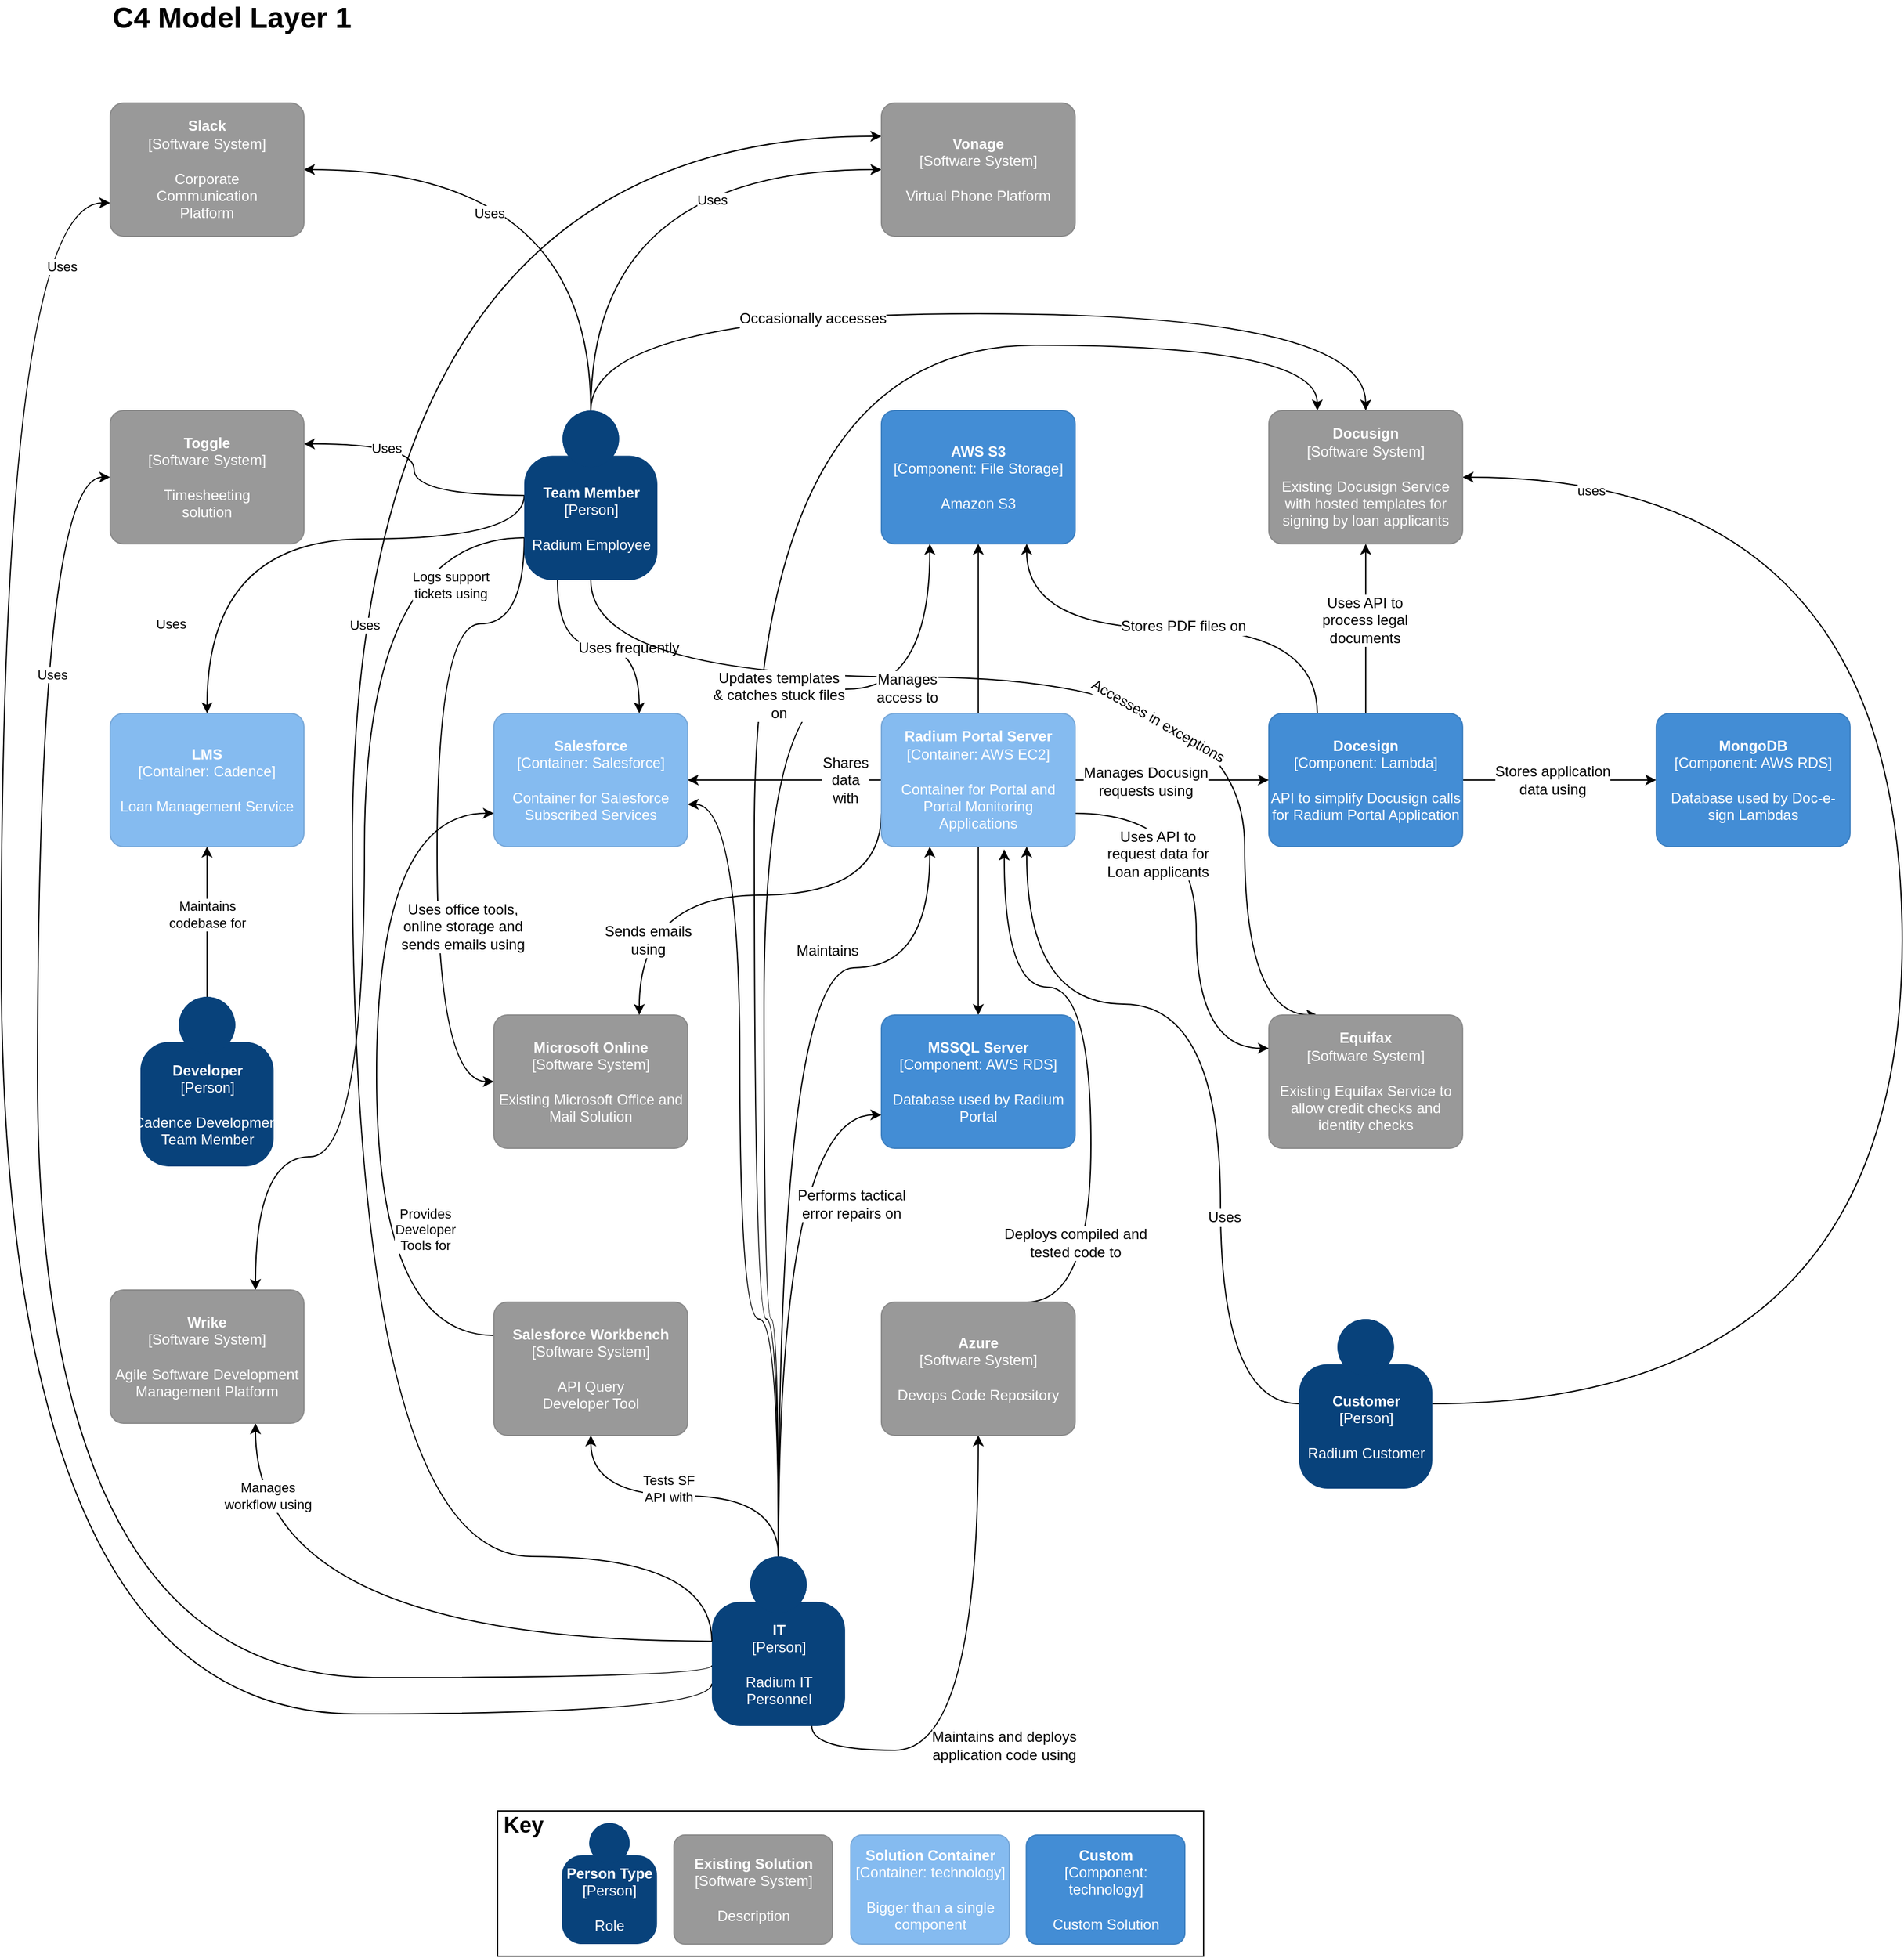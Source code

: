 <mxfile version="13.10.0" type="github" pages="2">
  <diagram id="6a731a19-8d31-9384-78a2-239565b7b9f0" name="Layer 1">
    <mxGraphModel dx="2595" dy="1747" grid="1" gridSize="10" guides="1" tooltips="1" connect="1" arrows="1" fold="1" page="1" pageScale="1" pageWidth="1169" pageHeight="827" background="#ffffff" math="0" shadow="0">
      <root>
        <mxCell id="0" />
        <mxCell id="1" parent="0" />
        <mxCell id="PBUgpTxRqVu0yyWiaOzw-26" value="" style="rounded=0;whiteSpace=wrap;html=1;fontSize=12;align=left;fillColor=none;" parent="1" vertex="1">
          <mxGeometry x="40" y="680" width="583.06" height="120" as="geometry" />
        </mxCell>
        <mxCell id="bhuwDCWxhDeShvpSnMYi-29" style="edgeStyle=orthogonalEdgeStyle;curved=1;rounded=0;orthogonalLoop=1;jettySize=auto;html=1;exitX=0.25;exitY=1;exitDx=0;exitDy=0;exitPerimeter=0;entryX=0.75;entryY=0;entryDx=0;entryDy=0;entryPerimeter=0;startArrow=none;startFill=0;endArrow=classic;endFill=1;" parent="1" source="IgGYjZkhIUAj17sx0JQ3-1780" target="IgGYjZkhIUAj17sx0JQ3-1794" edge="1">
          <mxGeometry relative="1" as="geometry" />
        </mxCell>
        <mxCell id="PBUgpTxRqVu0yyWiaOzw-13" value="Uses frequently" style="edgeLabel;html=1;align=center;verticalAlign=middle;resizable=0;points=[];fontSize=12;" parent="bhuwDCWxhDeShvpSnMYi-29" vertex="1" connectable="0">
          <mxGeometry x="-0.105" y="15" relative="1" as="geometry">
            <mxPoint x="33.52" y="16.12" as="offset" />
          </mxGeometry>
        </mxCell>
        <mxCell id="bhuwDCWxhDeShvpSnMYi-30" style="edgeStyle=orthogonalEdgeStyle;curved=1;rounded=0;orthogonalLoop=1;jettySize=auto;html=1;exitX=0.5;exitY=1;exitDx=0;exitDy=0;exitPerimeter=0;entryX=0.25;entryY=0;entryDx=0;entryDy=0;entryPerimeter=0;startArrow=none;startFill=0;endArrow=classic;endFill=1;" parent="1" source="IgGYjZkhIUAj17sx0JQ3-1780" target="IgGYjZkhIUAj17sx0JQ3-1792" edge="1">
          <mxGeometry relative="1" as="geometry">
            <Array as="points">
              <mxPoint x="116.94" y="-256.06" />
              <mxPoint x="656.94" y="-256.06" />
              <mxPoint x="656.94" y="22.94" />
            </Array>
          </mxGeometry>
        </mxCell>
        <mxCell id="PBUgpTxRqVu0yyWiaOzw-3" value="Accesses in exceptions" style="edgeLabel;html=1;align=center;verticalAlign=middle;resizable=0;points=[];fontSize=12;rotation=30;" parent="bhuwDCWxhDeShvpSnMYi-30" vertex="1" connectable="0">
          <mxGeometry x="0.094" y="-22" relative="1" as="geometry">
            <mxPoint x="23.41" y="14.06" as="offset" />
          </mxGeometry>
        </mxCell>
        <mxCell id="bhuwDCWxhDeShvpSnMYi-33" style="edgeStyle=orthogonalEdgeStyle;curved=1;rounded=0;orthogonalLoop=1;jettySize=auto;html=1;exitX=0.5;exitY=0;exitDx=0;exitDy=0;exitPerimeter=0;entryX=0.5;entryY=0;entryDx=0;entryDy=0;entryPerimeter=0;startArrow=none;startFill=0;endArrow=classic;endFill=1;" parent="1" source="IgGYjZkhIUAj17sx0JQ3-1780" target="IgGYjZkhIUAj17sx0JQ3-1791" edge="1">
          <mxGeometry relative="1" as="geometry">
            <Array as="points">
              <mxPoint x="116.94" y="-556.06" />
              <mxPoint x="756.94" y="-556.06" />
            </Array>
          </mxGeometry>
        </mxCell>
        <mxCell id="PBUgpTxRqVu0yyWiaOzw-10" value="Occasionally accesses" style="edgeLabel;html=1;align=center;verticalAlign=middle;resizable=0;points=[];fontSize=12;" parent="bhuwDCWxhDeShvpSnMYi-33" vertex="1" connectable="0">
          <mxGeometry x="0.208" y="-4" relative="1" as="geometry">
            <mxPoint x="-220.41" as="offset" />
          </mxGeometry>
        </mxCell>
        <mxCell id="PBUgpTxRqVu0yyWiaOzw-1" style="edgeStyle=orthogonalEdgeStyle;curved=1;rounded=0;orthogonalLoop=1;jettySize=auto;html=1;exitX=0;exitY=0.75;exitDx=0;exitDy=0;exitPerimeter=0;entryX=0;entryY=0.5;entryDx=0;entryDy=0;entryPerimeter=0;startArrow=none;startFill=0;endArrow=classic;endFill=1;fontSize=24;" parent="1" source="IgGYjZkhIUAj17sx0JQ3-1780" target="IgGYjZkhIUAj17sx0JQ3-1793" edge="1">
          <mxGeometry relative="1" as="geometry">
            <Array as="points">
              <mxPoint x="62" y="-300" />
              <mxPoint x="-10" y="-300" />
              <mxPoint x="-10" y="78" />
            </Array>
          </mxGeometry>
        </mxCell>
        <mxCell id="PBUgpTxRqVu0yyWiaOzw-12" value="Uses office tools,&lt;br&gt;online storage and&lt;br&gt;sends emails using" style="edgeLabel;html=1;align=center;verticalAlign=middle;resizable=0;points=[];fontSize=12;" parent="PBUgpTxRqVu0yyWiaOzw-1" vertex="1" connectable="0">
          <mxGeometry x="0.461" relative="1" as="geometry">
            <mxPoint x="20.77" y="-22.06" as="offset" />
          </mxGeometry>
        </mxCell>
        <mxCell id="xhgWYCqJyr1Fdc5hThhZ-2" style="edgeStyle=orthogonalEdgeStyle;rounded=0;orthogonalLoop=1;jettySize=auto;html=1;exitX=0;exitY=0.5;exitDx=0;exitDy=0;exitPerimeter=0;entryX=0.5;entryY=0;entryDx=0;entryDy=0;entryPerimeter=0;curved=1;" parent="1" source="IgGYjZkhIUAj17sx0JQ3-1780" target="xhgWYCqJyr1Fdc5hThhZ-1" edge="1">
          <mxGeometry relative="1" as="geometry">
            <Array as="points">
              <mxPoint x="62" y="-370" />
              <mxPoint x="-200" y="-370" />
            </Array>
          </mxGeometry>
        </mxCell>
        <mxCell id="CHZ13wGkV3-20mvrRv7J-5" value="Uses" style="edgeLabel;html=1;align=center;verticalAlign=middle;resizable=0;points=[];" parent="xhgWYCqJyr1Fdc5hThhZ-2" vertex="1" connectable="0">
          <mxGeometry x="0.113" y="4" relative="1" as="geometry">
            <mxPoint x="-81.96" y="66" as="offset" />
          </mxGeometry>
        </mxCell>
        <mxCell id="MBhJKJmv-auor2P_UVg--9" style="edgeStyle=orthogonalEdgeStyle;curved=1;rounded=0;orthogonalLoop=1;jettySize=auto;html=1;exitX=0.5;exitY=0;exitDx=0;exitDy=0;exitPerimeter=0;startArrow=none;startFill=0;endArrow=classic;endFill=1;entryX=1;entryY=0.5;entryDx=0;entryDy=0;entryPerimeter=0;" parent="1" source="IgGYjZkhIUAj17sx0JQ3-1780" target="MBhJKJmv-auor2P_UVg--8" edge="1">
          <mxGeometry relative="1" as="geometry" />
        </mxCell>
        <mxCell id="CHZ13wGkV3-20mvrRv7J-4" style="edgeStyle=orthogonalEdgeStyle;curved=1;rounded=0;orthogonalLoop=1;jettySize=auto;html=1;exitX=0;exitY=0.5;exitDx=0;exitDy=0;exitPerimeter=0;entryX=1;entryY=0.25;entryDx=0;entryDy=0;entryPerimeter=0;" parent="1" source="IgGYjZkhIUAj17sx0JQ3-1780" target="CHZ13wGkV3-20mvrRv7J-3" edge="1">
          <mxGeometry relative="1" as="geometry" />
        </mxCell>
        <mxCell id="CHZ13wGkV3-20mvrRv7J-6" value="Uses" style="edgeLabel;html=1;align=center;verticalAlign=middle;resizable=0;points=[];" parent="CHZ13wGkV3-20mvrRv7J-4" vertex="1" connectable="0">
          <mxGeometry x="0.394" y="3" relative="1" as="geometry">
            <mxPoint as="offset" />
          </mxGeometry>
        </mxCell>
        <mxCell id="CHZ13wGkV3-20mvrRv7J-12" style="edgeStyle=orthogonalEdgeStyle;curved=1;rounded=0;orthogonalLoop=1;jettySize=auto;html=1;exitX=0;exitY=0.75;exitDx=0;exitDy=0;exitPerimeter=0;entryX=0.75;entryY=0;entryDx=0;entryDy=0;entryPerimeter=0;" parent="1" source="IgGYjZkhIUAj17sx0JQ3-1780" target="CHZ13wGkV3-20mvrRv7J-9" edge="1">
          <mxGeometry relative="1" as="geometry">
            <Array as="points">
              <mxPoint x="-70" y="-371" />
              <mxPoint x="-70" y="140" />
              <mxPoint x="-160" y="140" />
            </Array>
          </mxGeometry>
        </mxCell>
        <mxCell id="CHZ13wGkV3-20mvrRv7J-14" value="Logs support&lt;br&gt;tickets using" style="edgeLabel;html=1;align=center;verticalAlign=middle;resizable=0;points=[];" parent="CHZ13wGkV3-20mvrRv7J-12" vertex="1" connectable="0">
          <mxGeometry x="-0.367" y="19" relative="1" as="geometry">
            <mxPoint x="51.71" y="-96.02" as="offset" />
          </mxGeometry>
        </mxCell>
        <object placeholders="1" c4Name="Team Member" c4Type="Person" c4Description="Radium Employee" label="&lt;b&gt;%c4Name%&lt;/b&gt;&lt;div&gt;[%c4Type%]&lt;/div&gt;&lt;br&gt;&lt;div&gt;%c4Description%&lt;/div&gt;" id="IgGYjZkhIUAj17sx0JQ3-1780">
          <mxCell style="html=1;dashed=0;whitespace=wrap;fillColor=#08427b;strokeColor=none;fontColor=#ffffff;shape=mxgraph.c4.person;align=center;metaEdit=1;points=[[0.5,0,0],[1,0.5,0],[1,0.75,0],[0.75,1,0],[0.5,1,0],[0.25,1,0],[0,0.75,0],[0,0.5,0]];metaData={&quot;c4Type&quot;:{&quot;editable&quot;:false}};" parent="1" vertex="1">
            <mxGeometry x="61.94" y="-476.06" width="110.0" height="140" as="geometry" />
          </mxCell>
        </object>
        <object placeholders="1" c4Name="AWS S3" c4Type="Component" c4Technology="File Storage" c4Description="Amazon S3" label="&lt;b&gt;%c4Name%&lt;/b&gt;&lt;div&gt;[%c4Type%: %c4Technology%]&lt;/div&gt;&lt;br&gt;&lt;div&gt;%c4Description%&lt;/div&gt;" id="IgGYjZkhIUAj17sx0JQ3-1783">
          <mxCell style="rounded=1;whiteSpace=wrap;html=1;labelBackgroundColor=none;fillColor=#438DD5;fontColor=#ffffff;align=center;arcSize=10;strokeColor=#3C7FC0;metaEdit=1;metaData={&quot;c4Type&quot;:{&quot;editable&quot;:false}};points=[[0.25,0,0],[0.5,0,0],[0.75,0,0],[1,0.25,0],[1,0.5,0],[1,0.75,0],[0.75,1,0],[0.5,1,0],[0.25,1,0],[0,0.75,0],[0,0.5,0],[0,0.25,0]];" parent="1" vertex="1">
            <mxGeometry x="356.94" y="-476.06" width="160" height="110.0" as="geometry" />
          </mxCell>
        </object>
        <mxCell id="bhuwDCWxhDeShvpSnMYi-9" style="edgeStyle=orthogonalEdgeStyle;rounded=0;orthogonalLoop=1;jettySize=auto;html=1;exitX=0.5;exitY=0;exitDx=0;exitDy=0;exitPerimeter=0;entryX=0.5;entryY=1;entryDx=0;entryDy=0;entryPerimeter=0;" parent="1" source="IgGYjZkhIUAj17sx0JQ3-1790" target="IgGYjZkhIUAj17sx0JQ3-1791" edge="1">
          <mxGeometry relative="1" as="geometry" />
        </mxCell>
        <mxCell id="PBUgpTxRqVu0yyWiaOzw-18" value="Uses API to&lt;br&gt;process legal&lt;br&gt;documents" style="edgeLabel;html=1;align=center;verticalAlign=middle;resizable=0;points=[];fontSize=12;" parent="bhuwDCWxhDeShvpSnMYi-9" vertex="1" connectable="0">
          <mxGeometry x="0.084" y="1" relative="1" as="geometry">
            <mxPoint y="-1" as="offset" />
          </mxGeometry>
        </mxCell>
        <mxCell id="bhuwDCWxhDeShvpSnMYi-10" style="edgeStyle=orthogonalEdgeStyle;rounded=0;orthogonalLoop=1;jettySize=auto;html=1;exitX=1;exitY=0.5;exitDx=0;exitDy=0;exitPerimeter=0;" parent="1" source="IgGYjZkhIUAj17sx0JQ3-1790" target="bhuwDCWxhDeShvpSnMYi-2" edge="1">
          <mxGeometry relative="1" as="geometry" />
        </mxCell>
        <mxCell id="PBUgpTxRqVu0yyWiaOzw-17" value="Stores application&lt;br&gt;data using" style="edgeLabel;html=1;align=center;verticalAlign=middle;resizable=0;points=[];fontSize=12;" parent="bhuwDCWxhDeShvpSnMYi-10" vertex="1" connectable="0">
          <mxGeometry x="-0.188" relative="1" as="geometry">
            <mxPoint x="8.35" as="offset" />
          </mxGeometry>
        </mxCell>
        <mxCell id="bhuwDCWxhDeShvpSnMYi-11" style="edgeStyle=orthogonalEdgeStyle;rounded=0;orthogonalLoop=1;jettySize=auto;html=1;exitX=0.25;exitY=0;exitDx=0;exitDy=0;exitPerimeter=0;entryX=0.75;entryY=1;entryDx=0;entryDy=0;entryPerimeter=0;curved=1;" parent="1" source="IgGYjZkhIUAj17sx0JQ3-1790" target="IgGYjZkhIUAj17sx0JQ3-1783" edge="1">
          <mxGeometry relative="1" as="geometry" />
        </mxCell>
        <mxCell id="PBUgpTxRqVu0yyWiaOzw-15" value="Stores PDF files on" style="edgeLabel;html=1;align=center;verticalAlign=middle;resizable=0;points=[];fontSize=12;" parent="bhuwDCWxhDeShvpSnMYi-11" vertex="1" connectable="0">
          <mxGeometry x="-0.045" y="-2" relative="1" as="geometry">
            <mxPoint as="offset" />
          </mxGeometry>
        </mxCell>
        <object placeholders="1" c4Name="Docesign" c4Type="Component" c4Technology="Lambda" c4Description="API to simplify Docusign calls for Radium Portal Application" label="&lt;b&gt;%c4Name%&lt;/b&gt;&lt;div&gt;[%c4Type%: %c4Technology%]&lt;/div&gt;&lt;br&gt;&lt;div&gt;%c4Description%&lt;/div&gt;" id="IgGYjZkhIUAj17sx0JQ3-1790">
          <mxCell style="rounded=1;whiteSpace=wrap;html=1;labelBackgroundColor=none;fillColor=#438DD5;fontColor=#ffffff;align=center;arcSize=10;strokeColor=#3C7FC0;metaEdit=1;metaData={&quot;c4Type&quot;:{&quot;editable&quot;:false}};points=[[0.25,0,0],[0.5,0,0],[0.75,0,0],[1,0.25,0],[1,0.5,0],[1,0.75,0],[0.75,1,0],[0.5,1,0],[0.25,1,0],[0,0.75,0],[0,0.5,0],[0,0.25,0]];" parent="1" vertex="1">
            <mxGeometry x="676.94" y="-226.06" width="160" height="110.0" as="geometry" />
          </mxCell>
        </object>
        <mxCell id="PFYA-Lrn4zW9LI3mEC4S-3" style="edgeStyle=orthogonalEdgeStyle;curved=1;rounded=0;orthogonalLoop=1;jettySize=auto;html=1;exitX=1;exitY=0.5;exitDx=0;exitDy=0;exitPerimeter=0;entryX=1;entryY=0.5;entryDx=0;entryDy=0;entryPerimeter=0;startArrow=classic;startFill=1;endArrow=none;endFill=0;" edge="1" parent="1" source="IgGYjZkhIUAj17sx0JQ3-1791" target="bhuwDCWxhDeShvpSnMYi-15">
          <mxGeometry relative="1" as="geometry">
            <Array as="points">
              <mxPoint x="1200" y="-421" />
              <mxPoint x="1200" y="344" />
            </Array>
          </mxGeometry>
        </mxCell>
        <mxCell id="PFYA-Lrn4zW9LI3mEC4S-4" value="uses" style="edgeLabel;html=1;align=center;verticalAlign=middle;resizable=0;points=[];" vertex="1" connectable="0" parent="PFYA-Lrn4zW9LI3mEC4S-3">
          <mxGeometry x="-0.86" y="-11" relative="1" as="geometry">
            <mxPoint as="offset" />
          </mxGeometry>
        </mxCell>
        <object placeholders="1" c4Name="Docusign" c4Type="Software System" c4Description="Existing Docusign Service with hosted templates for signing by loan applicants" label="&lt;b&gt;%c4Name%&lt;/b&gt;&lt;div&gt;[%c4Type%]&lt;/div&gt;&lt;br&gt;&lt;div&gt;%c4Description%&lt;/div&gt;" id="IgGYjZkhIUAj17sx0JQ3-1791">
          <mxCell style="rounded=1;whiteSpace=wrap;html=1;labelBackgroundColor=none;fillColor=#999999;fontColor=#ffffff;align=center;arcSize=10;strokeColor=#8A8A8A;metaEdit=1;metaData={&quot;c4Type&quot;:{&quot;editable&quot;:false}};points=[[0.25,0,0],[0.5,0,0],[0.75,0,0],[1,0.25,0],[1,0.5,0],[1,0.75,0],[0.75,1,0],[0.5,1,0],[0.25,1,0],[0,0.75,0],[0,0.5,0],[0,0.25,0]];" parent="1" vertex="1">
            <mxGeometry x="676.94" y="-476.06" width="160" height="110.0" as="geometry" />
          </mxCell>
        </object>
        <object placeholders="1" c4Name="Equifax" c4Type="Software System" c4Description="Existing Equifax Service to allow credit checks and identity checks" label="&lt;b&gt;%c4Name%&lt;/b&gt;&lt;div&gt;[%c4Type%]&lt;/div&gt;&lt;br&gt;&lt;div&gt;%c4Description%&lt;/div&gt;" id="IgGYjZkhIUAj17sx0JQ3-1792">
          <mxCell style="rounded=1;whiteSpace=wrap;html=1;labelBackgroundColor=none;fillColor=#999999;fontColor=#ffffff;align=center;arcSize=10;strokeColor=#8A8A8A;metaEdit=1;metaData={&quot;c4Type&quot;:{&quot;editable&quot;:false}};points=[[0.25,0,0],[0.5,0,0],[0.75,0,0],[1,0.25,0],[1,0.5,0],[1,0.75,0],[0.75,1,0],[0.5,1,0],[0.25,1,0],[0,0.75,0],[0,0.5,0],[0,0.25,0]];" parent="1" vertex="1">
            <mxGeometry x="676.94" y="22.94" width="160" height="110.0" as="geometry" />
          </mxCell>
        </object>
        <object placeholders="1" c4Name="Microsoft Online" c4Type="Software System" c4Description="Existing Microsoft Office and Mail Solution" label="&lt;b&gt;%c4Name%&lt;/b&gt;&lt;div&gt;[%c4Type%]&lt;/div&gt;&lt;br&gt;&lt;div&gt;%c4Description%&lt;/div&gt;" id="IgGYjZkhIUAj17sx0JQ3-1793">
          <mxCell style="rounded=1;whiteSpace=wrap;html=1;labelBackgroundColor=none;fillColor=#999999;fontColor=#ffffff;align=center;arcSize=10;strokeColor=#8A8A8A;metaEdit=1;metaData={&quot;c4Type&quot;:{&quot;editable&quot;:false}};points=[[0.25,0,0],[0.5,0,0],[0.75,0,0],[1,0.25,0],[1,0.5,0],[1,0.75,0],[0.75,1,0],[0.5,1,0],[0.25,1,0],[0,0.75,0],[0,0.5,0],[0,0.25,0]];" parent="1" vertex="1">
            <mxGeometry x="36.94" y="22.94" width="160" height="110.0" as="geometry" />
          </mxCell>
        </object>
        <object placeholders="1" c4Name="Salesforce" c4Type="Container" c4Technology="Salesforce" c4Description="Container for Salesforce Subscribed Services" label="&lt;b&gt;%c4Name%&lt;/b&gt;&lt;div&gt;[%c4Type%: %c4Technology%]&lt;/div&gt;&lt;br&gt;&lt;div&gt;%c4Description%&lt;/div&gt;" id="IgGYjZkhIUAj17sx0JQ3-1794">
          <mxCell style="rounded=1;whiteSpace=wrap;html=1;labelBackgroundColor=none;fillColor=#85BBF0;fontColor=#ffffff;align=center;arcSize=10;strokeColor=#78A8D8;metaEdit=1;metaData={&quot;c4Type&quot;:{&quot;editable&quot;:false}};points=[[0.25,0,0],[0.5,0,0],[0.75,0,0],[1,0.25,0],[1,0.5,0],[1,0.75,0],[0.75,1,0],[0.5,1,0],[0.25,1,0],[0,0.75,0],[0,0.5,0],[0,0.25,0]];" parent="1" vertex="1">
            <mxGeometry x="36.94" y="-226.06" width="160" height="110.0" as="geometry" />
          </mxCell>
        </object>
        <object placeholders="1" c4Name="MongoDB" c4Type="Component" c4Technology="AWS RDS" c4Description="Database used by Doc-e-sign Lambdas" label="&lt;b&gt;%c4Name%&lt;/b&gt;&lt;div&gt;[%c4Type%: %c4Technology%]&lt;/div&gt;&lt;br&gt;&lt;div&gt;%c4Description%&lt;/div&gt;" id="bhuwDCWxhDeShvpSnMYi-2">
          <mxCell style="rounded=1;whiteSpace=wrap;html=1;labelBackgroundColor=none;fillColor=#438DD5;fontColor=#ffffff;align=center;arcSize=10;strokeColor=#3C7FC0;metaEdit=1;metaData={&quot;c4Type&quot;:{&quot;editable&quot;:false}};points=[[0.25,0,0],[0.5,0,0],[0.75,0,0],[1,0.25,0],[1,0.5,0],[1,0.75,0],[0.75,1,0],[0.5,1,0],[0.25,1,0],[0,0.75,0],[0,0.5,0],[0,0.25,0]];" parent="1" vertex="1">
            <mxGeometry x="996.94" y="-226.06" width="160" height="110.0" as="geometry" />
          </mxCell>
        </object>
        <mxCell id="bhuwDCWxhDeShvpSnMYi-6" style="edgeStyle=orthogonalEdgeStyle;rounded=0;orthogonalLoop=1;jettySize=auto;html=1;entryX=0.5;entryY=1;entryDx=0;entryDy=0;entryPerimeter=0;startArrow=classic;startFill=1;endArrow=none;endFill=0;" parent="1" source="bhuwDCWxhDeShvpSnMYi-3" target="bhuwDCWxhDeShvpSnMYi-5" edge="1">
          <mxGeometry relative="1" as="geometry" />
        </mxCell>
        <object placeholders="1" c4Name="MSSQL Server" c4Type="Component" c4Technology="AWS RDS" c4Description="Database used by Radium Portal" label="&lt;b&gt;%c4Name%&lt;/b&gt;&lt;div&gt;[%c4Type%: %c4Technology%]&lt;/div&gt;&lt;br&gt;&lt;div&gt;%c4Description%&lt;/div&gt;" id="bhuwDCWxhDeShvpSnMYi-3">
          <mxCell style="rounded=1;whiteSpace=wrap;html=1;labelBackgroundColor=none;fillColor=#438DD5;fontColor=#ffffff;align=center;arcSize=10;strokeColor=#3C7FC0;metaEdit=1;metaData={&quot;c4Type&quot;:{&quot;editable&quot;:false}};points=[[0.25,0,0],[0.5,0,0],[0.75,0,0],[1,0.25,0],[1,0.5,0],[1,0.75,0],[0.75,1,0],[0.5,1,0],[0.25,1,0],[0,0.75,0],[0,0.5,0],[0,0.25,0]];" parent="1" vertex="1">
            <mxGeometry x="356.94" y="22.94" width="160" height="110.0" as="geometry" />
          </mxCell>
        </object>
        <mxCell id="bhuwDCWxhDeShvpSnMYi-7" style="edgeStyle=orthogonalEdgeStyle;rounded=0;orthogonalLoop=1;jettySize=auto;html=1;exitX=1;exitY=0.5;exitDx=0;exitDy=0;exitPerimeter=0;" parent="1" source="bhuwDCWxhDeShvpSnMYi-5" target="IgGYjZkhIUAj17sx0JQ3-1790" edge="1">
          <mxGeometry relative="1" as="geometry" />
        </mxCell>
        <mxCell id="PBUgpTxRqVu0yyWiaOzw-16" value="Manages Docusign&lt;br&gt;requests using" style="edgeLabel;html=1;align=center;verticalAlign=middle;resizable=0;points=[];fontSize=12;" parent="bhuwDCWxhDeShvpSnMYi-7" vertex="1" connectable="0">
          <mxGeometry x="-0.277" y="-1" relative="1" as="geometry">
            <mxPoint as="offset" />
          </mxGeometry>
        </mxCell>
        <mxCell id="bhuwDCWxhDeShvpSnMYi-8" style="edgeStyle=orthogonalEdgeStyle;rounded=0;orthogonalLoop=1;jettySize=auto;html=1;exitX=0.5;exitY=0;exitDx=0;exitDy=0;exitPerimeter=0;" parent="1" source="bhuwDCWxhDeShvpSnMYi-5" target="IgGYjZkhIUAj17sx0JQ3-1783" edge="1">
          <mxGeometry relative="1" as="geometry" />
        </mxCell>
        <mxCell id="bhuwDCWxhDeShvpSnMYi-12" style="edgeStyle=orthogonalEdgeStyle;curved=1;rounded=0;orthogonalLoop=1;jettySize=auto;html=1;exitX=1;exitY=0.75;exitDx=0;exitDy=0;exitPerimeter=0;entryX=0;entryY=0.25;entryDx=0;entryDy=0;entryPerimeter=0;" parent="1" source="bhuwDCWxhDeShvpSnMYi-5" target="IgGYjZkhIUAj17sx0JQ3-1792" edge="1">
          <mxGeometry relative="1" as="geometry">
            <Array as="points">
              <mxPoint x="616.94" y="-143.06" />
              <mxPoint x="616.94" y="50.94" />
            </Array>
          </mxGeometry>
        </mxCell>
        <mxCell id="PBUgpTxRqVu0yyWiaOzw-4" value="Uses API to&lt;br&gt;request data for&lt;br&gt;Loan applicants" style="edgeLabel;html=1;align=center;verticalAlign=middle;resizable=0;points=[];fontSize=12;" parent="bhuwDCWxhDeShvpSnMYi-12" vertex="1" connectable="0">
          <mxGeometry x="-0.047" y="-2" relative="1" as="geometry">
            <mxPoint x="-29.88" y="-34.7" as="offset" />
          </mxGeometry>
        </mxCell>
        <mxCell id="bhuwDCWxhDeShvpSnMYi-13" style="edgeStyle=orthogonalEdgeStyle;curved=1;rounded=0;orthogonalLoop=1;jettySize=auto;html=1;exitX=0;exitY=0.5;exitDx=0;exitDy=0;exitPerimeter=0;entryX=1;entryY=0.5;entryDx=0;entryDy=0;entryPerimeter=0;startArrow=none;startFill=0;endArrow=classic;endFill=1;" parent="1" source="bhuwDCWxhDeShvpSnMYi-5" target="IgGYjZkhIUAj17sx0JQ3-1794" edge="1">
          <mxGeometry relative="1" as="geometry" />
        </mxCell>
        <mxCell id="PBUgpTxRqVu0yyWiaOzw-14" value="Shares&lt;br&gt;data&lt;br&gt;with" style="edgeLabel;html=1;align=center;verticalAlign=middle;resizable=0;points=[];fontSize=12;" parent="bhuwDCWxhDeShvpSnMYi-13" vertex="1" connectable="0">
          <mxGeometry x="-0.488" y="-1" relative="1" as="geometry">
            <mxPoint x="11.18" y="1" as="offset" />
          </mxGeometry>
        </mxCell>
        <mxCell id="bhuwDCWxhDeShvpSnMYi-14" style="edgeStyle=orthogonalEdgeStyle;curved=1;rounded=0;orthogonalLoop=1;jettySize=auto;html=1;exitX=0;exitY=0.75;exitDx=0;exitDy=0;exitPerimeter=0;entryX=0.75;entryY=0;entryDx=0;entryDy=0;entryPerimeter=0;startArrow=none;startFill=0;endArrow=classic;endFill=1;" parent="1" source="bhuwDCWxhDeShvpSnMYi-5" target="IgGYjZkhIUAj17sx0JQ3-1793" edge="1">
          <mxGeometry relative="1" as="geometry">
            <Array as="points">
              <mxPoint x="356.94" y="-76.06" />
              <mxPoint x="156.94" y="-76.06" />
            </Array>
          </mxGeometry>
        </mxCell>
        <mxCell id="PBUgpTxRqVu0yyWiaOzw-11" value="Sends emails&lt;br&gt;using" style="edgeLabel;html=1;align=center;verticalAlign=middle;resizable=0;points=[];fontSize=12;" parent="bhuwDCWxhDeShvpSnMYi-14" vertex="1" connectable="0">
          <mxGeometry x="0.768" y="7" relative="1" as="geometry">
            <mxPoint y="-19.97" as="offset" />
          </mxGeometry>
        </mxCell>
        <object placeholders="1" c4Name="Radium Portal Server" c4Type="Container" c4Technology="AWS EC2" c4Description="Container for Portal and Portal Monitoring Applications" label="&lt;b&gt;%c4Name%&lt;/b&gt;&lt;div&gt;[%c4Type%: %c4Technology%]&lt;/div&gt;&lt;br&gt;&lt;div&gt;%c4Description%&lt;/div&gt;" id="bhuwDCWxhDeShvpSnMYi-5">
          <mxCell style="rounded=1;whiteSpace=wrap;html=1;labelBackgroundColor=none;fillColor=#85BBF0;fontColor=#ffffff;align=center;arcSize=10;strokeColor=#78A8D8;metaEdit=1;metaData={&quot;c4Type&quot;:{&quot;editable&quot;:false}};points=[[0.25,0,0],[0.5,0,0],[0.75,0,0],[1,0.25,0],[1,0.5,0],[1,0.75,0],[0.75,1,0],[0.5,1,0],[0.25,1,0],[0,0.75,0],[0,0.5,0],[0,0.25,0]];" parent="1" vertex="1">
            <mxGeometry x="356.94" y="-226.06" width="160" height="110.0" as="geometry" />
          </mxCell>
        </object>
        <mxCell id="bhuwDCWxhDeShvpSnMYi-32" style="edgeStyle=orthogonalEdgeStyle;curved=1;rounded=0;orthogonalLoop=1;jettySize=auto;html=1;exitX=0;exitY=0.5;exitDx=0;exitDy=0;exitPerimeter=0;entryX=0.75;entryY=1;entryDx=0;entryDy=0;entryPerimeter=0;startArrow=none;startFill=0;endArrow=classic;endFill=1;" parent="1" source="bhuwDCWxhDeShvpSnMYi-15" target="bhuwDCWxhDeShvpSnMYi-5" edge="1">
          <mxGeometry relative="1" as="geometry">
            <Array as="points">
              <mxPoint x="636.94" y="343.94" />
              <mxPoint x="636.94" y="13.94" />
              <mxPoint x="476.94" y="13.94" />
            </Array>
          </mxGeometry>
        </mxCell>
        <mxCell id="PBUgpTxRqVu0yyWiaOzw-5" value="Uses" style="edgeLabel;html=1;align=center;verticalAlign=middle;resizable=0;points=[];fontSize=12;" parent="bhuwDCWxhDeShvpSnMYi-32" vertex="1" connectable="0">
          <mxGeometry x="0.028" y="20" relative="1" as="geometry">
            <mxPoint x="23.06" y="132.82" as="offset" />
          </mxGeometry>
        </mxCell>
        <object placeholders="1" c4Name="Customer" c4Type="Person" c4Description="Radium Customer" label="&lt;b&gt;%c4Name%&lt;/b&gt;&lt;div&gt;[%c4Type%]&lt;/div&gt;&lt;br&gt;&lt;div&gt;%c4Description%&lt;/div&gt;" id="bhuwDCWxhDeShvpSnMYi-15">
          <mxCell style="html=1;dashed=0;whitespace=wrap;fillColor=#08427b;strokeColor=none;fontColor=#ffffff;shape=mxgraph.c4.person;align=center;metaEdit=1;points=[[0.5,0,0],[1,0.5,0],[1,0.75,0],[0.75,1,0],[0.5,1,0],[0.25,1,0],[0,0.75,0],[0,0.5,0]];metaData={&quot;c4Type&quot;:{&quot;editable&quot;:false}};" parent="1" vertex="1">
            <mxGeometry x="701.94" y="273.94" width="110.0" height="140" as="geometry" />
          </mxCell>
        </object>
        <mxCell id="bhuwDCWxhDeShvpSnMYi-17" style="edgeStyle=orthogonalEdgeStyle;curved=1;rounded=0;orthogonalLoop=1;jettySize=auto;html=1;exitX=0.5;exitY=0;exitDx=0;exitDy=0;exitPerimeter=0;entryX=0;entryY=0.75;entryDx=0;entryDy=0;entryPerimeter=0;startArrow=none;startFill=0;endArrow=classic;endFill=1;" parent="1" source="bhuwDCWxhDeShvpSnMYi-16" target="bhuwDCWxhDeShvpSnMYi-3" edge="1">
          <mxGeometry relative="1" as="geometry" />
        </mxCell>
        <mxCell id="PBUgpTxRqVu0yyWiaOzw-6" value="Performs tactical&lt;br&gt;error repairs on" style="edgeLabel;html=1;align=center;verticalAlign=middle;resizable=0;points=[];fontSize=12;" parent="bhuwDCWxhDeShvpSnMYi-17" vertex="1" connectable="0">
          <mxGeometry x="-0.16" y="-13" relative="1" as="geometry">
            <mxPoint x="46.72" y="-101.76" as="offset" />
          </mxGeometry>
        </mxCell>
        <mxCell id="bhuwDCWxhDeShvpSnMYi-18" style="edgeStyle=orthogonalEdgeStyle;curved=1;rounded=0;orthogonalLoop=1;jettySize=auto;html=1;exitX=0.5;exitY=0;exitDx=0;exitDy=0;exitPerimeter=0;entryX=0.25;entryY=1;entryDx=0;entryDy=0;entryPerimeter=0;startArrow=none;startFill=0;endArrow=classic;endFill=1;" parent="1" source="bhuwDCWxhDeShvpSnMYi-16" target="bhuwDCWxhDeShvpSnMYi-5" edge="1">
          <mxGeometry relative="1" as="geometry">
            <Array as="points">
              <mxPoint x="271.94" y="-16.06" />
              <mxPoint x="396.94" y="-16.06" />
            </Array>
          </mxGeometry>
        </mxCell>
        <mxCell id="PBUgpTxRqVu0yyWiaOzw-7" value="Maintains" style="edgeLabel;html=1;align=center;verticalAlign=middle;resizable=0;points=[];fontSize=12;" parent="bhuwDCWxhDeShvpSnMYi-18" vertex="1" connectable="0">
          <mxGeometry x="0.401" y="-2" relative="1" as="geometry">
            <mxPoint x="27.54" y="-15.91" as="offset" />
          </mxGeometry>
        </mxCell>
        <mxCell id="bhuwDCWxhDeShvpSnMYi-19" style="edgeStyle=orthogonalEdgeStyle;curved=1;rounded=0;orthogonalLoop=1;jettySize=auto;html=1;exitX=0.5;exitY=0;exitDx=0;exitDy=0;exitPerimeter=0;entryX=0.25;entryY=1;entryDx=0;entryDy=0;entryPerimeter=0;startArrow=none;startFill=0;endArrow=classic;endFill=1;" parent="1" source="bhuwDCWxhDeShvpSnMYi-16" target="IgGYjZkhIUAj17sx0JQ3-1783" edge="1">
          <mxGeometry relative="1" as="geometry">
            <Array as="points">
              <mxPoint x="260" y="274" />
              <mxPoint x="260" y="-246" />
              <mxPoint x="397" y="-246" />
            </Array>
          </mxGeometry>
        </mxCell>
        <mxCell id="PBUgpTxRqVu0yyWiaOzw-8" value="Manages&lt;br&gt;access&amp;nbsp;to" style="edgeLabel;html=1;align=center;verticalAlign=middle;resizable=0;points=[];fontSize=12;" parent="bhuwDCWxhDeShvpSnMYi-19" vertex="1" connectable="0">
          <mxGeometry x="0.238" y="-27" relative="1" as="geometry">
            <mxPoint x="91.06" y="-119.82" as="offset" />
          </mxGeometry>
        </mxCell>
        <mxCell id="bhuwDCWxhDeShvpSnMYi-35" style="edgeStyle=orthogonalEdgeStyle;curved=1;rounded=0;orthogonalLoop=1;jettySize=auto;html=1;exitX=0.5;exitY=0;exitDx=0;exitDy=0;exitPerimeter=0;entryX=0.25;entryY=0;entryDx=0;entryDy=0;entryPerimeter=0;startArrow=none;startFill=0;endArrow=classic;endFill=1;" parent="1" source="bhuwDCWxhDeShvpSnMYi-16" target="IgGYjZkhIUAj17sx0JQ3-1791" edge="1">
          <mxGeometry relative="1" as="geometry">
            <Array as="points">
              <mxPoint x="251.94" y="274" />
              <mxPoint x="251.94" y="-530" />
              <mxPoint x="716.94" y="-530" />
            </Array>
          </mxGeometry>
        </mxCell>
        <mxCell id="PBUgpTxRqVu0yyWiaOzw-9" value="Updates templates&lt;br&gt;&amp;amp; catches stuck files&lt;br&gt;on" style="edgeLabel;html=1;align=center;verticalAlign=middle;resizable=0;points=[];fontSize=12;" parent="bhuwDCWxhDeShvpSnMYi-35" vertex="1" connectable="0">
          <mxGeometry x="0.029" y="-42" relative="1" as="geometry">
            <mxPoint x="-22" y="60.59" as="offset" />
          </mxGeometry>
        </mxCell>
        <mxCell id="PBUgpTxRqVu0yyWiaOzw-20" style="edgeStyle=orthogonalEdgeStyle;curved=1;rounded=0;orthogonalLoop=1;jettySize=auto;html=1;exitX=0.75;exitY=1;exitDx=0;exitDy=0;exitPerimeter=0;entryX=0.5;entryY=1;entryDx=0;entryDy=0;entryPerimeter=0;startArrow=none;startFill=0;endArrow=classic;endFill=1;fontSize=12;" parent="1" source="bhuwDCWxhDeShvpSnMYi-16" target="PBUgpTxRqVu0yyWiaOzw-19" edge="1">
          <mxGeometry relative="1" as="geometry" />
        </mxCell>
        <mxCell id="PBUgpTxRqVu0yyWiaOzw-21" value="Maintains and deploys&lt;br&gt;application&amp;nbsp;code using" style="edgeLabel;html=1;align=center;verticalAlign=middle;resizable=0;points=[];fontSize=12;" parent="PBUgpTxRqVu0yyWiaOzw-20" vertex="1" connectable="0">
          <mxGeometry x="-0.415" y="-4" relative="1" as="geometry">
            <mxPoint x="55.88" y="-7.94" as="offset" />
          </mxGeometry>
        </mxCell>
        <mxCell id="MBhJKJmv-auor2P_UVg--1" style="edgeStyle=orthogonalEdgeStyle;rounded=0;orthogonalLoop=1;jettySize=auto;html=1;exitX=0.5;exitY=0;exitDx=0;exitDy=0;exitPerimeter=0;entryX=1;entryY=0.682;entryDx=0;entryDy=0;entryPerimeter=0;curved=1;" parent="1" source="bhuwDCWxhDeShvpSnMYi-16" target="IgGYjZkhIUAj17sx0JQ3-1794" edge="1">
          <mxGeometry relative="1" as="geometry">
            <Array as="points">
              <mxPoint x="240" y="274" />
              <mxPoint x="240" y="-151" />
            </Array>
          </mxGeometry>
        </mxCell>
        <mxCell id="MBhJKJmv-auor2P_UVg--12" style="edgeStyle=orthogonalEdgeStyle;curved=1;rounded=0;orthogonalLoop=1;jettySize=auto;html=1;exitX=0.5;exitY=0;exitDx=0;exitDy=0;exitPerimeter=0;entryX=0.5;entryY=1;entryDx=0;entryDy=0;entryPerimeter=0;startArrow=none;startFill=0;endArrow=classic;endFill=1;" parent="1" source="bhuwDCWxhDeShvpSnMYi-16" target="MBhJKJmv-auor2P_UVg--11" edge="1">
          <mxGeometry relative="1" as="geometry" />
        </mxCell>
        <mxCell id="MBhJKJmv-auor2P_UVg--13" value="Tests SF&lt;br&gt;API with" style="edgeLabel;html=1;align=center;verticalAlign=middle;resizable=0;points=[];" parent="MBhJKJmv-auor2P_UVg--12" vertex="1" connectable="0">
          <mxGeometry x="0.26" y="1" relative="1" as="geometry">
            <mxPoint x="19.1" y="-7.06" as="offset" />
          </mxGeometry>
        </mxCell>
        <mxCell id="CHZ13wGkV3-20mvrRv7J-1" style="edgeStyle=orthogonalEdgeStyle;rounded=0;orthogonalLoop=1;jettySize=auto;html=1;exitX=0;exitY=0.75;exitDx=0;exitDy=0;exitPerimeter=0;entryX=0;entryY=0.75;entryDx=0;entryDy=0;entryPerimeter=0;curved=1;" parent="1" source="bhuwDCWxhDeShvpSnMYi-16" target="MBhJKJmv-auor2P_UVg--8" edge="1">
          <mxGeometry relative="1" as="geometry">
            <Array as="points">
              <mxPoint x="217" y="600" />
              <mxPoint x="-370" y="600" />
              <mxPoint x="-370" y="-647" />
            </Array>
          </mxGeometry>
        </mxCell>
        <mxCell id="CHZ13wGkV3-20mvrRv7J-2" value="Uses" style="edgeLabel;html=1;align=center;verticalAlign=middle;resizable=0;points=[];" parent="CHZ13wGkV3-20mvrRv7J-1" vertex="1" connectable="0">
          <mxGeometry x="0.013" y="-30" relative="1" as="geometry">
            <mxPoint x="20" y="-819.94" as="offset" />
          </mxGeometry>
        </mxCell>
        <mxCell id="CHZ13wGkV3-20mvrRv7J-7" style="edgeStyle=orthogonalEdgeStyle;curved=1;rounded=0;orthogonalLoop=1;jettySize=auto;html=1;entryX=0;entryY=0.5;entryDx=0;entryDy=0;entryPerimeter=0;" parent="1" target="CHZ13wGkV3-20mvrRv7J-3" edge="1">
          <mxGeometry relative="1" as="geometry">
            <mxPoint x="217" y="560" as="sourcePoint" />
            <Array as="points">
              <mxPoint x="217" y="570" />
              <mxPoint x="-340" y="570" />
              <mxPoint x="-340" y="-421" />
            </Array>
          </mxGeometry>
        </mxCell>
        <mxCell id="CHZ13wGkV3-20mvrRv7J-8" value="Uses" style="edgeLabel;html=1;align=center;verticalAlign=middle;resizable=0;points=[];" parent="CHZ13wGkV3-20mvrRv7J-7" vertex="1" connectable="0">
          <mxGeometry x="0.725" y="-12" relative="1" as="geometry">
            <mxPoint as="offset" />
          </mxGeometry>
        </mxCell>
        <mxCell id="CHZ13wGkV3-20mvrRv7J-10" style="edgeStyle=orthogonalEdgeStyle;curved=1;rounded=0;orthogonalLoop=1;jettySize=auto;html=1;exitX=0;exitY=0.5;exitDx=0;exitDy=0;exitPerimeter=0;entryX=0.75;entryY=1;entryDx=0;entryDy=0;entryPerimeter=0;" parent="1" source="bhuwDCWxhDeShvpSnMYi-16" target="CHZ13wGkV3-20mvrRv7J-9" edge="1">
          <mxGeometry relative="1" as="geometry" />
        </mxCell>
        <mxCell id="CHZ13wGkV3-20mvrRv7J-11" value="Manages&lt;br&gt;workflow using" style="edgeLabel;html=1;align=center;verticalAlign=middle;resizable=0;points=[];" parent="CHZ13wGkV3-20mvrRv7J-10" vertex="1" connectable="0">
          <mxGeometry x="0.641" y="-36" relative="1" as="geometry">
            <mxPoint x="-26" y="-39.94" as="offset" />
          </mxGeometry>
        </mxCell>
        <object placeholders="1" c4Name="IT" c4Type="Person" c4Description="Radium IT&#xa;Personnel" label="&lt;b&gt;%c4Name%&lt;/b&gt;&lt;div&gt;[%c4Type%]&lt;/div&gt;&lt;br&gt;&lt;div&gt;%c4Description%&lt;/div&gt;" id="bhuwDCWxhDeShvpSnMYi-16">
          <mxCell style="html=1;dashed=0;whitespace=wrap;fillColor=#08427b;strokeColor=none;fontColor=#ffffff;shape=mxgraph.c4.person;align=center;metaEdit=1;points=[[0.5,0,0],[1,0.5,0],[1,0.75,0],[0.75,1,0],[0.5,1,0],[0.25,1,0],[0,0.75,0],[0,0.5,0]];metaData={&quot;c4Type&quot;:{&quot;editable&quot;:false}};" parent="1" vertex="1">
            <mxGeometry x="216.94" y="470" width="110.0" height="140" as="geometry" />
          </mxCell>
        </object>
        <object placeholders="1" c4Name="Existing Solution" c4Type="Software System" c4Description="Description" label="&lt;b&gt;%c4Name%&lt;/b&gt;&lt;div&gt;[%c4Type%]&lt;/div&gt;&lt;br&gt;&lt;div&gt;%c4Description%&lt;/div&gt;" id="bhuwDCWxhDeShvpSnMYi-36">
          <mxCell style="rounded=1;whiteSpace=wrap;html=1;labelBackgroundColor=none;fillColor=#999999;fontColor=#ffffff;align=center;arcSize=10;strokeColor=#8A8A8A;metaEdit=1;metaData={&quot;c4Type&quot;:{&quot;editable&quot;:false}};points=[[0.25,0,0],[0.5,0,0],[0.75,0,0],[1,0.25,0],[1,0.5,0],[1,0.75,0],[0.75,1,0],[0.5,1,0],[0.25,1,0],[0,0.75,0],[0,0.5,0],[0,0.25,0]];" parent="1" vertex="1">
            <mxGeometry x="185.63" y="700" width="130.91" height="90" as="geometry" />
          </mxCell>
        </object>
        <object placeholders="1" c4Name="Custom" c4Type="Component" c4Technology="technology" c4Description="Custom Solution" label="&lt;b&gt;%c4Name%&lt;/b&gt;&lt;div&gt;[%c4Type%: %c4Technology%]&lt;/div&gt;&lt;br&gt;&lt;div&gt;%c4Description%&lt;/div&gt;" id="bhuwDCWxhDeShvpSnMYi-37">
          <mxCell style="rounded=1;whiteSpace=wrap;html=1;labelBackgroundColor=none;fillColor=#438DD5;fontColor=#ffffff;align=center;arcSize=10;strokeColor=#3C7FC0;metaEdit=1;metaData={&quot;c4Type&quot;:{&quot;editable&quot;:false}};points=[[0.25,0,0],[0.5,0,0],[0.75,0,0],[1,0.25,0],[1,0.5,0],[1,0.75,0],[0.75,1,0],[0.5,1,0],[0.25,1,0],[0,0.75,0],[0,0.5,0],[0,0.25,0]];" parent="1" vertex="1">
            <mxGeometry x="476.63" y="700" width="130.91" height="90" as="geometry" />
          </mxCell>
        </object>
        <object placeholders="1" c4Name="Solution Container" c4Type="Container" c4Technology="technology" c4Description="Bigger than a single component" label="&lt;b&gt;%c4Name%&lt;/b&gt;&lt;div&gt;[%c4Type%: %c4Technology%]&lt;/div&gt;&lt;br&gt;&lt;div&gt;%c4Description%&lt;/div&gt;" id="bhuwDCWxhDeShvpSnMYi-38">
          <mxCell style="rounded=1;whiteSpace=wrap;html=1;labelBackgroundColor=none;fillColor=#85BBF0;fontColor=#ffffff;align=center;arcSize=10;strokeColor=#78A8D8;metaEdit=1;metaData={&quot;c4Type&quot;:{&quot;editable&quot;:false}};points=[[0.25,0,0],[0.5,0,0],[0.75,0,0],[1,0.25,0],[1,0.5,0],[1,0.75,0],[0.75,1,0],[0.5,1,0],[0.25,1,0],[0,0.75,0],[0,0.5,0],[0,0.25,0]];" parent="1" vertex="1">
            <mxGeometry x="331.63" y="700" width="130.91" height="90" as="geometry" />
          </mxCell>
        </object>
        <object placeholders="1" c4Name="Person Type" c4Type="Person" c4Description="Role" label="&lt;b&gt;%c4Name%&lt;/b&gt;&lt;div&gt;[%c4Type%]&lt;/div&gt;&lt;br&gt;&lt;div&gt;%c4Description%&lt;/div&gt;" id="bhuwDCWxhDeShvpSnMYi-39">
          <mxCell style="html=1;dashed=0;whitespace=wrap;fillColor=#08427b;strokeColor=none;fontColor=#ffffff;shape=mxgraph.c4.person;align=center;metaEdit=1;points=[[0.5,0,0],[1,0.5,0],[1,0.75,0],[0.75,1,0],[0.5,1,0],[0.25,1,0],[0,0.75,0],[0,0.5,0]];metaData={&quot;c4Type&quot;:{&quot;editable&quot;:false}};" parent="1" vertex="1">
            <mxGeometry x="93.06" y="690" width="78.57" height="100" as="geometry" />
          </mxCell>
        </object>
        <mxCell id="bhuwDCWxhDeShvpSnMYi-40" value="C4 Model Layer 1" style="text;html=1;strokeColor=none;fillColor=none;align=left;verticalAlign=middle;whiteSpace=wrap;rounded=0;fontStyle=1;fontSize=24;" parent="1" vertex="1">
          <mxGeometry x="-280" y="-810" width="280.71" height="20" as="geometry" />
        </mxCell>
        <mxCell id="PBUgpTxRqVu0yyWiaOzw-22" style="edgeStyle=orthogonalEdgeStyle;curved=1;rounded=0;orthogonalLoop=1;jettySize=auto;html=1;exitX=0.75;exitY=0;exitDx=0;exitDy=0;exitPerimeter=0;entryX=0.634;entryY=1.021;entryDx=0;entryDy=0;entryPerimeter=0;startArrow=none;startFill=0;endArrow=classic;endFill=1;fontSize=12;" parent="1" source="PBUgpTxRqVu0yyWiaOzw-19" target="bhuwDCWxhDeShvpSnMYi-5" edge="1">
          <mxGeometry relative="1" as="geometry">
            <Array as="points">
              <mxPoint x="530" y="260" />
              <mxPoint x="530" />
              <mxPoint x="458" />
            </Array>
          </mxGeometry>
        </mxCell>
        <mxCell id="PBUgpTxRqVu0yyWiaOzw-23" value="Deploys compiled and&lt;br&gt;tested code to" style="edgeLabel;html=1;align=center;verticalAlign=middle;resizable=0;points=[];fontSize=12;" parent="PBUgpTxRqVu0yyWiaOzw-22" vertex="1" connectable="0">
          <mxGeometry x="-0.43" y="2" relative="1" as="geometry">
            <mxPoint x="-11.06" y="39.23" as="offset" />
          </mxGeometry>
        </mxCell>
        <object placeholders="1" c4Name="Azure" c4Type="Software System" c4Description="Devops Code Repository" label="&lt;b&gt;%c4Name%&lt;/b&gt;&lt;div&gt;[%c4Type%]&lt;/div&gt;&lt;br&gt;&lt;div&gt;%c4Description%&lt;/div&gt;" id="PBUgpTxRqVu0yyWiaOzw-19">
          <mxCell style="rounded=1;whiteSpace=wrap;html=1;labelBackgroundColor=none;fillColor=#999999;fontColor=#ffffff;align=center;arcSize=10;strokeColor=#8A8A8A;metaEdit=1;metaData={&quot;c4Type&quot;:{&quot;editable&quot;:false}};points=[[0.25,0,0],[0.5,0,0],[0.75,0,0],[1,0.25,0],[1,0.5,0],[1,0.75,0],[0.75,1,0],[0.5,1,0],[0.25,1,0],[0,0.75,0],[0,0.5,0],[0,0.25,0]];" parent="1" vertex="1">
            <mxGeometry x="356.94" y="260.0" width="160" height="110.0" as="geometry" />
          </mxCell>
        </object>
        <mxCell id="PBUgpTxRqVu0yyWiaOzw-25" value="Key" style="edgeLabel;html=1;align=left;verticalAlign=middle;resizable=0;points=[];fontSize=18;fontStyle=1" parent="1" vertex="1" connectable="0">
          <mxGeometry x="43.056" y="693.001" as="geometry">
            <mxPoint y="-1" as="offset" />
          </mxGeometry>
        </mxCell>
        <object placeholders="1" c4Name="LMS" c4Type="Container" c4Technology="Cadence" c4Description="Loan Management Service" label="&lt;b&gt;%c4Name%&lt;/b&gt;&lt;div&gt;[%c4Type%: %c4Technology%]&lt;/div&gt;&lt;br&gt;&lt;div&gt;%c4Description%&lt;/div&gt;" id="xhgWYCqJyr1Fdc5hThhZ-1">
          <mxCell style="rounded=1;whiteSpace=wrap;html=1;labelBackgroundColor=none;fillColor=#85BBF0;fontColor=#ffffff;align=center;arcSize=10;strokeColor=#78A8D8;metaEdit=1;metaData={&quot;c4Type&quot;:{&quot;editable&quot;:false}};points=[[0.25,0,0],[0.5,0,0],[0.75,0,0],[1,0.25,0],[1,0.5,0],[1,0.75,0],[0.75,1,0],[0.5,1,0],[0.25,1,0],[0,0.75,0],[0,0.5,0],[0,0.25,0]];" parent="1" vertex="1">
            <mxGeometry x="-280" y="-226.06" width="160" height="110.0" as="geometry" />
          </mxCell>
        </object>
        <mxCell id="xhgWYCqJyr1Fdc5hThhZ-4" style="edgeStyle=orthogonalEdgeStyle;curved=1;rounded=0;orthogonalLoop=1;jettySize=auto;html=1;exitX=0.5;exitY=0;exitDx=0;exitDy=0;exitPerimeter=0;entryX=0.5;entryY=1;entryDx=0;entryDy=0;entryPerimeter=0;" parent="1" source="xhgWYCqJyr1Fdc5hThhZ-3" target="xhgWYCqJyr1Fdc5hThhZ-1" edge="1">
          <mxGeometry relative="1" as="geometry" />
        </mxCell>
        <mxCell id="xhgWYCqJyr1Fdc5hThhZ-5" value="Maintains&lt;br&gt;codebase for" style="edgeLabel;html=1;align=center;verticalAlign=middle;resizable=0;points=[];" parent="xhgWYCqJyr1Fdc5hThhZ-4" vertex="1" connectable="0">
          <mxGeometry x="0.193" y="1" relative="1" as="geometry">
            <mxPoint x="1" y="6.06" as="offset" />
          </mxGeometry>
        </mxCell>
        <object placeholders="1" c4Name="Developer" c4Type="Person" c4Description="Cadence Development&#xa;Team Member" label="&lt;b&gt;%c4Name%&lt;/b&gt;&lt;div&gt;[%c4Type%]&lt;/div&gt;&lt;br&gt;&lt;div&gt;%c4Description%&lt;/div&gt;" id="xhgWYCqJyr1Fdc5hThhZ-3">
          <mxCell style="html=1;dashed=0;whitespace=wrap;fillColor=#08427b;strokeColor=none;fontColor=#ffffff;shape=mxgraph.c4.person;align=center;metaEdit=1;points=[[0.5,0,0],[1,0.5,0],[1,0.75,0],[0.75,1,0],[0.5,1,0],[0.25,1,0],[0,0.75,0],[0,0.5,0]];metaData={&quot;c4Type&quot;:{&quot;editable&quot;:false}};" parent="1" vertex="1">
            <mxGeometry x="-255" y="7.94" width="110.0" height="140" as="geometry" />
          </mxCell>
        </object>
        <mxCell id="MBhJKJmv-auor2P_UVg--3" style="edgeStyle=orthogonalEdgeStyle;curved=1;rounded=0;orthogonalLoop=1;jettySize=auto;html=1;exitX=0;exitY=0.5;exitDx=0;exitDy=0;exitPerimeter=0;entryX=0.5;entryY=0;entryDx=0;entryDy=0;entryPerimeter=0;startArrow=classic;startFill=1;endArrow=none;endFill=0;" parent="1" source="MBhJKJmv-auor2P_UVg--2" target="IgGYjZkhIUAj17sx0JQ3-1780" edge="1">
          <mxGeometry relative="1" as="geometry" />
        </mxCell>
        <mxCell id="MBhJKJmv-auor2P_UVg--4" value="Uses" style="edgeLabel;html=1;align=center;verticalAlign=middle;resizable=0;points=[];" parent="MBhJKJmv-auor2P_UVg--3" vertex="1" connectable="0">
          <mxGeometry x="-0.315" y="28" relative="1" as="geometry">
            <mxPoint x="10" y="-3" as="offset" />
          </mxGeometry>
        </mxCell>
        <mxCell id="MBhJKJmv-auor2P_UVg--6" style="edgeStyle=orthogonalEdgeStyle;curved=1;rounded=0;orthogonalLoop=1;jettySize=auto;html=1;exitX=0;exitY=0.25;exitDx=0;exitDy=0;exitPerimeter=0;entryX=0;entryY=0.5;entryDx=0;entryDy=0;entryPerimeter=0;startArrow=classic;startFill=1;endArrow=none;endFill=0;" parent="1" source="MBhJKJmv-auor2P_UVg--2" target="bhuwDCWxhDeShvpSnMYi-16" edge="1">
          <mxGeometry relative="1" as="geometry">
            <Array as="points">
              <mxPoint x="-80" y="-702" />
              <mxPoint x="-80" y="470" />
              <mxPoint x="217" y="470" />
            </Array>
          </mxGeometry>
        </mxCell>
        <mxCell id="MBhJKJmv-auor2P_UVg--7" value="Uses" style="edgeLabel;html=1;align=center;verticalAlign=middle;resizable=0;points=[];" parent="MBhJKJmv-auor2P_UVg--6" vertex="1" connectable="0">
          <mxGeometry x="-0.296" y="67" relative="1" as="geometry">
            <mxPoint x="45.77" y="-195.56" as="offset" />
          </mxGeometry>
        </mxCell>
        <mxCell id="CHZ13wGkV3-20mvrRv7J-13" value="Uses" style="edgeLabel;html=1;align=center;verticalAlign=middle;resizable=0;points=[];" parent="MBhJKJmv-auor2P_UVg--6" vertex="1" connectable="0">
          <mxGeometry x="-0.056" y="5" relative="1" as="geometry">
            <mxPoint x="5" y="-92.56" as="offset" />
          </mxGeometry>
        </mxCell>
        <object placeholders="1" c4Name="Vonage" c4Type="Software System" c4Description="Virtual Phone Platform" label="&lt;b&gt;%c4Name%&lt;/b&gt;&lt;div&gt;[%c4Type%]&lt;/div&gt;&lt;br&gt;&lt;div&gt;%c4Description%&lt;/div&gt;" id="MBhJKJmv-auor2P_UVg--2">
          <mxCell style="rounded=1;whiteSpace=wrap;html=1;labelBackgroundColor=none;fillColor=#999999;fontColor=#ffffff;align=center;arcSize=10;strokeColor=#8A8A8A;metaEdit=1;metaData={&quot;c4Type&quot;:{&quot;editable&quot;:false}};points=[[0.25,0,0],[0.5,0,0],[0.75,0,0],[1,0.25,0],[1,0.5,0],[1,0.75,0],[0.75,1,0],[0.5,1,0],[0.25,1,0],[0,0.75,0],[0,0.5,0],[0,0.25,0]];" parent="1" vertex="1">
            <mxGeometry x="356.94" y="-730.0" width="160" height="110.0" as="geometry" />
          </mxCell>
        </object>
        <object placeholders="1" c4Name="Slack" c4Type="Software System" c4Description="Corporate&#xa;Communication&#xa;Platform" label="&lt;b&gt;%c4Name%&lt;/b&gt;&lt;div&gt;[%c4Type%]&lt;/div&gt;&lt;br&gt;&lt;div&gt;%c4Description%&lt;/div&gt;" id="MBhJKJmv-auor2P_UVg--8">
          <mxCell style="rounded=1;whiteSpace=wrap;html=1;labelBackgroundColor=none;fillColor=#999999;fontColor=#ffffff;align=center;arcSize=10;strokeColor=#8A8A8A;metaEdit=1;metaData={&quot;c4Type&quot;:{&quot;editable&quot;:false}};points=[[0.25,0,0],[0.5,0,0],[0.75,0,0],[1,0.25,0],[1,0.5,0],[1,0.75,0],[0.75,1,0],[0.5,1,0],[0.25,1,0],[0,0.75,0],[0,0.5,0],[0,0.25,0]];" parent="1" vertex="1">
            <mxGeometry x="-280" y="-730" width="160" height="110.0" as="geometry" />
          </mxCell>
        </object>
        <mxCell id="MBhJKJmv-auor2P_UVg--14" style="edgeStyle=orthogonalEdgeStyle;curved=1;rounded=0;orthogonalLoop=1;jettySize=auto;html=1;exitX=0;exitY=0.25;exitDx=0;exitDy=0;exitPerimeter=0;entryX=0;entryY=0.75;entryDx=0;entryDy=0;entryPerimeter=0;startArrow=none;startFill=0;endArrow=classic;endFill=1;" parent="1" source="MBhJKJmv-auor2P_UVg--11" target="IgGYjZkhIUAj17sx0JQ3-1794" edge="1">
          <mxGeometry relative="1" as="geometry">
            <Array as="points">
              <mxPoint x="-60" y="287" />
              <mxPoint x="-60" y="-144" />
            </Array>
          </mxGeometry>
        </mxCell>
        <mxCell id="MBhJKJmv-auor2P_UVg--15" value="Provides&lt;br&gt;Developer&lt;br&gt;Tools for" style="edgeLabel;html=1;align=center;verticalAlign=middle;resizable=0;points=[];" parent="MBhJKJmv-auor2P_UVg--14" vertex="1" connectable="0">
          <mxGeometry x="-0.473" y="-21" relative="1" as="geometry">
            <mxPoint x="19" y="-19.7" as="offset" />
          </mxGeometry>
        </mxCell>
        <object placeholders="1" c4Name="Salesforce Workbench" c4Type="Software System" c4Description="API Query&#xa;Developer Tool" label="&lt;b&gt;%c4Name%&lt;/b&gt;&lt;div&gt;[%c4Type%]&lt;/div&gt;&lt;br&gt;&lt;div&gt;%c4Description%&lt;/div&gt;" id="MBhJKJmv-auor2P_UVg--11">
          <mxCell style="rounded=1;whiteSpace=wrap;html=1;labelBackgroundColor=none;fillColor=#999999;fontColor=#ffffff;align=center;arcSize=10;strokeColor=#8A8A8A;metaEdit=1;metaData={&quot;c4Type&quot;:{&quot;editable&quot;:false}};points=[[0.25,0,0],[0.5,0,0],[0.75,0,0],[1,0.25,0],[1,0.5,0],[1,0.75,0],[0.75,1,0],[0.5,1,0],[0.25,1,0],[0,0.75,0],[0,0.5,0],[0,0.25,0]];" parent="1" vertex="1">
            <mxGeometry x="36.94" y="260.0" width="160" height="110.0" as="geometry" />
          </mxCell>
        </object>
        <object placeholders="1" c4Name="Toggle" c4Type="Software System" c4Description="Timesheeting&#xa;solution" label="&lt;b&gt;%c4Name%&lt;/b&gt;&lt;div&gt;[%c4Type%]&lt;/div&gt;&lt;br&gt;&lt;div&gt;%c4Description%&lt;/div&gt;" id="CHZ13wGkV3-20mvrRv7J-3">
          <mxCell style="rounded=1;whiteSpace=wrap;html=1;labelBackgroundColor=none;fillColor=#999999;fontColor=#ffffff;align=center;arcSize=10;strokeColor=#8A8A8A;metaEdit=1;metaData={&quot;c4Type&quot;:{&quot;editable&quot;:false}};points=[[0.25,0,0],[0.5,0,0],[0.75,0,0],[1,0.25,0],[1,0.5,0],[1,0.75,0],[0.75,1,0],[0.5,1,0],[0.25,1,0],[0,0.75,0],[0,0.5,0],[0,0.25,0]];" parent="1" vertex="1">
            <mxGeometry x="-280" y="-476.06" width="160" height="110.0" as="geometry" />
          </mxCell>
        </object>
        <object placeholders="1" c4Name="Wrike" c4Type="Software System" c4Description="Agile Software Development Management Platform" label="&lt;b&gt;%c4Name%&lt;/b&gt;&lt;div&gt;[%c4Type%]&lt;/div&gt;&lt;br&gt;&lt;div&gt;%c4Description%&lt;/div&gt;" id="CHZ13wGkV3-20mvrRv7J-9">
          <mxCell style="rounded=1;whiteSpace=wrap;html=1;labelBackgroundColor=none;fillColor=#999999;fontColor=#ffffff;align=center;arcSize=10;strokeColor=#8A8A8A;metaEdit=1;metaData={&quot;c4Type&quot;:{&quot;editable&quot;:false}};points=[[0.25,0,0],[0.5,0,0],[0.75,0,0],[1,0.25,0],[1,0.5,0],[1,0.75,0],[0.75,1,0],[0.5,1,0],[0.25,1,0],[0,0.75,0],[0,0.5,0],[0,0.25,0]];" parent="1" vertex="1">
            <mxGeometry x="-280" y="250.0" width="160" height="110.0" as="geometry" />
          </mxCell>
        </object>
      </root>
    </mxGraphModel>
  </diagram>
  <diagram id="LL3lnAjem8_F_wIFWwPc" name="Portal Layer 2">
    <mxGraphModel dx="2013" dy="1939" grid="1" gridSize="10" guides="1" tooltips="1" connect="1" arrows="1" fold="1" page="1" pageScale="1" pageWidth="827" pageHeight="1169" math="0" shadow="0">
      <root>
        <mxCell id="lZ7BdgL8ppMDv0xEp2JG-0" />
        <mxCell id="lZ7BdgL8ppMDv0xEp2JG-1" parent="lZ7BdgL8ppMDv0xEp2JG-0" />
        <object placeholders="1" c4Name="AWS S3" c4Type="Component" c4Technology="File Storage" c4Description="Amazon S3" label="&lt;b&gt;%c4Name%&lt;/b&gt;&lt;div&gt;[%c4Type%: %c4Technology%]&lt;/div&gt;&lt;br&gt;&lt;div&gt;%c4Description%&lt;/div&gt;" id="M0ECKqm1ZrSgc8Ktlz5s-0">
          <mxCell style="rounded=1;whiteSpace=wrap;html=1;labelBackgroundColor=none;fillColor=#438DD5;fontColor=#ffffff;align=center;arcSize=10;strokeColor=#3C7FC0;metaEdit=1;metaData={&quot;c4Type&quot;:{&quot;editable&quot;:false}};points=[[0.25,0,0],[0.5,0,0],[0.75,0,0],[1,0.25,0],[1,0.5,0],[1,0.75,0],[0.75,1,0],[0.5,1,0],[0.25,1,0],[0,0.75,0],[0,0.5,0],[0,0.25,0]];" vertex="1" parent="lZ7BdgL8ppMDv0xEp2JG-1">
            <mxGeometry x="310" y="-470" width="160" height="110.0" as="geometry" />
          </mxCell>
        </object>
        <object placeholders="1" c4Name="Docesign" c4Type="Component" c4Technology="Lambda" c4Description="API to simplify Docusign calls for Radium Portal Application" label="&lt;b&gt;%c4Name%&lt;/b&gt;&lt;div&gt;[%c4Type%: %c4Technology%]&lt;/div&gt;&lt;br&gt;&lt;div&gt;%c4Description%&lt;/div&gt;" id="M0ECKqm1ZrSgc8Ktlz5s-1">
          <mxCell style="rounded=1;whiteSpace=wrap;html=1;labelBackgroundColor=none;fillColor=#438DD5;fontColor=#ffffff;align=center;arcSize=10;strokeColor=#3C7FC0;metaEdit=1;metaData={&quot;c4Type&quot;:{&quot;editable&quot;:false}};points=[[0.25,0,0],[0.5,0,0],[0.75,0,0],[1,0.25,0],[1,0.5,0],[1,0.75,0],[0.75,1,0],[0.5,1,0],[0.25,1,0],[0,0.75,0],[0,0.5,0],[0,0.25,0]];" vertex="1" parent="lZ7BdgL8ppMDv0xEp2JG-1">
            <mxGeometry x="630" y="-220.0" width="160" height="110.0" as="geometry" />
          </mxCell>
        </object>
        <object placeholders="1" c4Name="Equifax" c4Type="Software System" c4Description="Existing Equifax Service to allow credit checks and identity checks" label="&lt;b&gt;%c4Name%&lt;/b&gt;&lt;div&gt;[%c4Type%]&lt;/div&gt;&lt;br&gt;&lt;div&gt;%c4Description%&lt;/div&gt;" id="M0ECKqm1ZrSgc8Ktlz5s-2">
          <mxCell style="rounded=1;whiteSpace=wrap;html=1;labelBackgroundColor=none;fillColor=#999999;fontColor=#ffffff;align=center;arcSize=10;strokeColor=#8A8A8A;metaEdit=1;metaData={&quot;c4Type&quot;:{&quot;editable&quot;:false}};points=[[0.25,0,0],[0.5,0,0],[0.75,0,0],[1,0.25,0],[1,0.5,0],[1,0.75,0],[0.75,1,0],[0.5,1,0],[0.25,1,0],[0,0.75,0],[0,0.5,0],[0,0.25,0]];" vertex="1" parent="lZ7BdgL8ppMDv0xEp2JG-1">
            <mxGeometry x="630" y="29.0" width="160" height="110.0" as="geometry" />
          </mxCell>
        </object>
        <object placeholders="1" c4Name="Microsoft Online" c4Type="Software System" c4Description="Existing Microsoft Office and Mail Solution" label="&lt;b&gt;%c4Name%&lt;/b&gt;&lt;div&gt;[%c4Type%]&lt;/div&gt;&lt;br&gt;&lt;div&gt;%c4Description%&lt;/div&gt;" id="M0ECKqm1ZrSgc8Ktlz5s-3">
          <mxCell style="rounded=1;whiteSpace=wrap;html=1;labelBackgroundColor=none;fillColor=#999999;fontColor=#ffffff;align=center;arcSize=10;strokeColor=#8A8A8A;metaEdit=1;metaData={&quot;c4Type&quot;:{&quot;editable&quot;:false}};points=[[0.25,0,0],[0.5,0,0],[0.75,0,0],[1,0.25,0],[1,0.5,0],[1,0.75,0],[0.75,1,0],[0.5,1,0],[0.25,1,0],[0,0.75,0],[0,0.5,0],[0,0.25,0]];" vertex="1" parent="lZ7BdgL8ppMDv0xEp2JG-1">
            <mxGeometry x="-10" y="29.0" width="160" height="110.0" as="geometry" />
          </mxCell>
        </object>
        <object placeholders="1" c4Name="Salesforce" c4Type="Container" c4Technology="Salesforce" c4Description="Container for Salesforce Subscribed Services" label="&lt;b&gt;%c4Name%&lt;/b&gt;&lt;div&gt;[%c4Type%: %c4Technology%]&lt;/div&gt;&lt;br&gt;&lt;div&gt;%c4Description%&lt;/div&gt;" id="M0ECKqm1ZrSgc8Ktlz5s-4">
          <mxCell style="rounded=1;whiteSpace=wrap;html=1;labelBackgroundColor=none;fillColor=#85BBF0;fontColor=#ffffff;align=center;arcSize=10;strokeColor=#78A8D8;metaEdit=1;metaData={&quot;c4Type&quot;:{&quot;editable&quot;:false}};points=[[0.25,0,0],[0.5,0,0],[0.75,0,0],[1,0.25,0],[1,0.5,0],[1,0.75,0],[0.75,1,0],[0.5,1,0],[0.25,1,0],[0,0.75,0],[0,0.5,0],[0,0.25,0]];" vertex="1" parent="lZ7BdgL8ppMDv0xEp2JG-1">
            <mxGeometry x="-10" y="-220.0" width="160" height="110.0" as="geometry" />
          </mxCell>
        </object>
        <object placeholders="1" c4Name="MSSQL Server" c4Type="Component" c4Technology="AWS RDS" c4Description="Database used by Radium Portal" label="&lt;b&gt;%c4Name%&lt;/b&gt;&lt;div&gt;[%c4Type%: %c4Technology%]&lt;/div&gt;&lt;br&gt;&lt;div&gt;%c4Description%&lt;/div&gt;" id="M0ECKqm1ZrSgc8Ktlz5s-5">
          <mxCell style="rounded=1;whiteSpace=wrap;html=1;labelBackgroundColor=none;fillColor=#438DD5;fontColor=#ffffff;align=center;arcSize=10;strokeColor=#3C7FC0;metaEdit=1;metaData={&quot;c4Type&quot;:{&quot;editable&quot;:false}};points=[[0.25,0,0],[0.5,0,0],[0.75,0,0],[1,0.25,0],[1,0.5,0],[1,0.75,0],[0.75,1,0],[0.5,1,0],[0.25,1,0],[0,0.75,0],[0,0.5,0],[0,0.25,0]];" vertex="1" parent="lZ7BdgL8ppMDv0xEp2JG-1">
            <mxGeometry x="310" y="29.0" width="160" height="110.0" as="geometry" />
          </mxCell>
        </object>
        <object placeholders="1" c4Name="Radium Portal Server" c4Type="Container" c4Technology=".Net on AWS EC2" c4Description="Container for Portal and Portal Monitoring Applications" label="&lt;b&gt;%c4Name%&lt;/b&gt;&lt;div&gt;[%c4Type%: %c4Technology%]&lt;/div&gt;&lt;br&gt;&lt;div&gt;%c4Description%&lt;/div&gt;" id="M0ECKqm1ZrSgc8Ktlz5s-6">
          <mxCell style="rounded=1;whiteSpace=wrap;html=1;labelBackgroundColor=none;fillColor=#85BBF0;fontColor=#ffffff;align=center;arcSize=10;strokeColor=#78A8D8;metaEdit=1;metaData={&quot;c4Type&quot;:{&quot;editable&quot;:false}};points=[[0.25,0,0],[0.5,0,0],[0.75,0,0],[1,0.25,0],[1,0.5,0],[1,0.75,0],[0.75,1,0],[0.5,1,0],[0.25,1,0],[0,0.75,0],[0,0.5,0],[0,0.25,0]];" vertex="1" parent="lZ7BdgL8ppMDv0xEp2JG-1">
            <mxGeometry x="310" y="-220.0" width="160" height="110.0" as="geometry" />
          </mxCell>
        </object>
      </root>
    </mxGraphModel>
  </diagram>
</mxfile>
